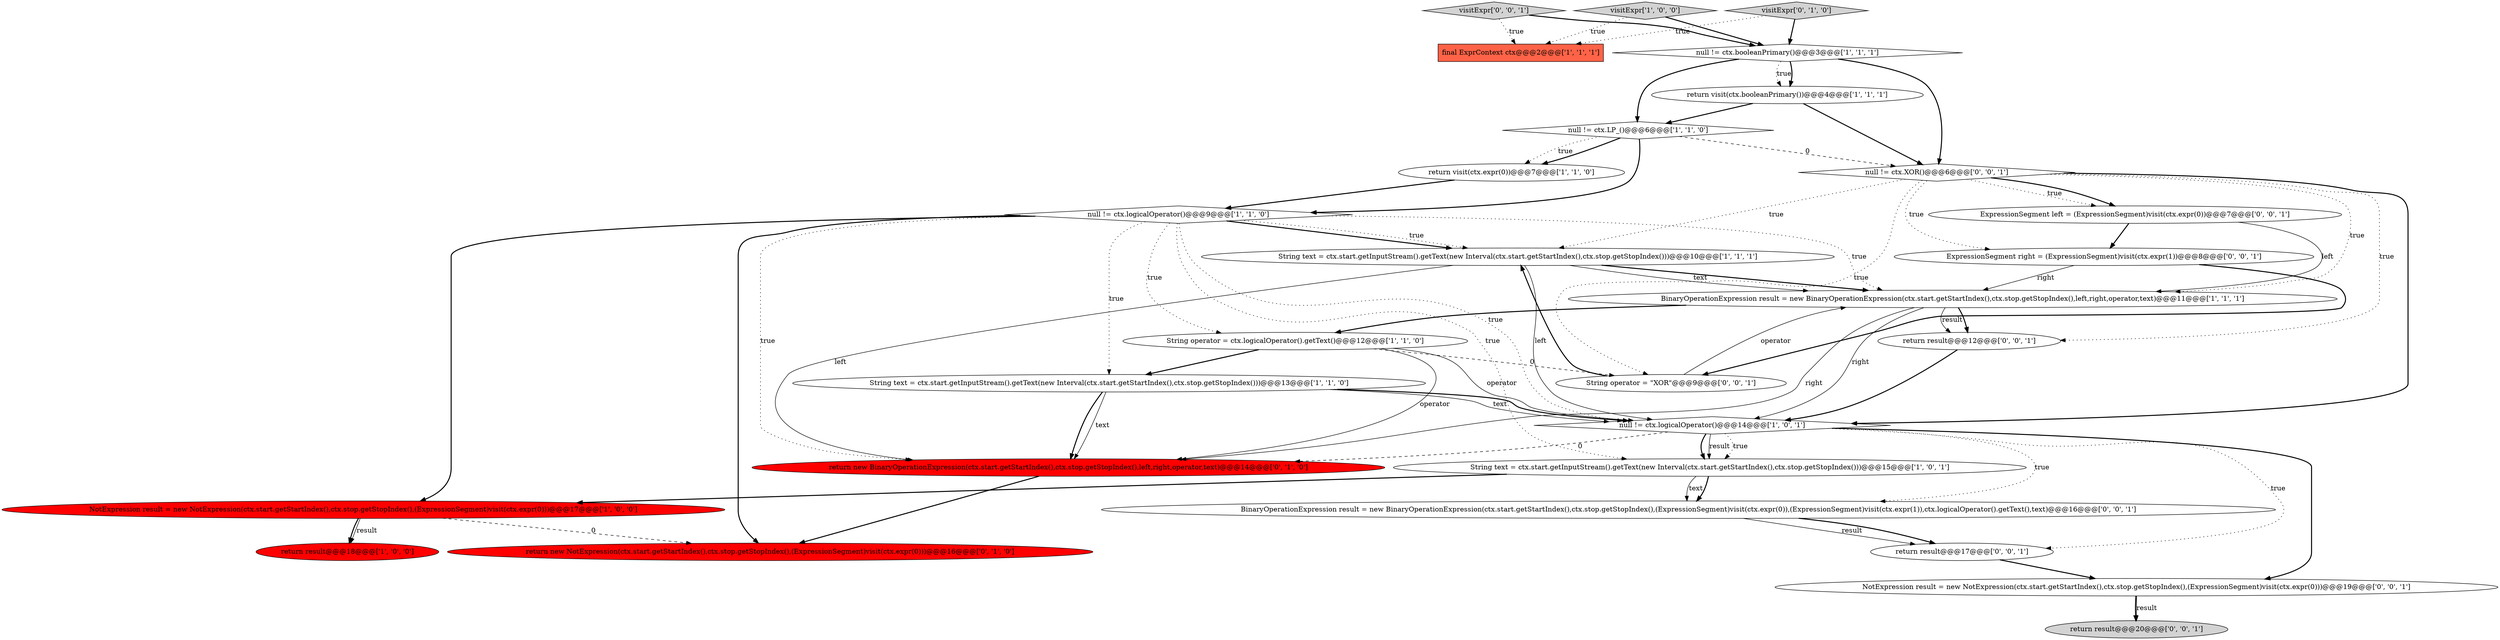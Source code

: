 digraph {
25 [style = filled, label = "BinaryOperationExpression result = new BinaryOperationExpression(ctx.start.getStartIndex(),ctx.stop.getStopIndex(),(ExpressionSegment)visit(ctx.expr(0)),(ExpressionSegment)visit(ctx.expr(1)),ctx.logicalOperator().getText(),text)@@@16@@@['0', '0', '1']", fillcolor = white, shape = ellipse image = "AAA0AAABBB3BBB"];
18 [style = filled, label = "null != ctx.XOR()@@@6@@@['0', '0', '1']", fillcolor = white, shape = diamond image = "AAA0AAABBB3BBB"];
9 [style = filled, label = "String text = ctx.start.getInputStream().getText(new Interval(ctx.start.getStartIndex(),ctx.stop.getStopIndex()))@@@13@@@['1', '1', '0']", fillcolor = white, shape = ellipse image = "AAA0AAABBB1BBB"];
1 [style = filled, label = "return visit(ctx.expr(0))@@@7@@@['1', '1', '0']", fillcolor = white, shape = ellipse image = "AAA0AAABBB1BBB"];
3 [style = filled, label = "String text = ctx.start.getInputStream().getText(new Interval(ctx.start.getStartIndex(),ctx.stop.getStopIndex()))@@@10@@@['1', '1', '1']", fillcolor = white, shape = ellipse image = "AAA0AAABBB1BBB"];
0 [style = filled, label = "return visit(ctx.booleanPrimary())@@@4@@@['1', '1', '1']", fillcolor = white, shape = ellipse image = "AAA0AAABBB1BBB"];
20 [style = filled, label = "ExpressionSegment left = (ExpressionSegment)visit(ctx.expr(0))@@@7@@@['0', '0', '1']", fillcolor = white, shape = ellipse image = "AAA0AAABBB3BBB"];
24 [style = filled, label = "visitExpr['0', '0', '1']", fillcolor = lightgray, shape = diamond image = "AAA0AAABBB3BBB"];
13 [style = filled, label = "null != ctx.booleanPrimary()@@@3@@@['1', '1', '1']", fillcolor = white, shape = diamond image = "AAA0AAABBB1BBB"];
5 [style = filled, label = "null != ctx.LP_()@@@6@@@['1', '1', '0']", fillcolor = white, shape = diamond image = "AAA0AAABBB1BBB"];
27 [style = filled, label = "return result@@@20@@@['0', '0', '1']", fillcolor = lightgray, shape = ellipse image = "AAA0AAABBB3BBB"];
4 [style = filled, label = "NotExpression result = new NotExpression(ctx.start.getStartIndex(),ctx.stop.getStopIndex(),(ExpressionSegment)visit(ctx.expr(0)))@@@17@@@['1', '0', '0']", fillcolor = red, shape = ellipse image = "AAA1AAABBB1BBB"];
10 [style = filled, label = "return result@@@18@@@['1', '0', '0']", fillcolor = red, shape = ellipse image = "AAA1AAABBB1BBB"];
23 [style = filled, label = "ExpressionSegment right = (ExpressionSegment)visit(ctx.expr(1))@@@8@@@['0', '0', '1']", fillcolor = white, shape = ellipse image = "AAA0AAABBB3BBB"];
8 [style = filled, label = "null != ctx.logicalOperator()@@@9@@@['1', '1', '0']", fillcolor = white, shape = diamond image = "AAA0AAABBB1BBB"];
17 [style = filled, label = "visitExpr['0', '1', '0']", fillcolor = lightgray, shape = diamond image = "AAA0AAABBB2BBB"];
12 [style = filled, label = "null != ctx.logicalOperator()@@@14@@@['1', '0', '1']", fillcolor = white, shape = diamond image = "AAA0AAABBB1BBB"];
22 [style = filled, label = "String operator = \"XOR\"@@@9@@@['0', '0', '1']", fillcolor = white, shape = ellipse image = "AAA0AAABBB3BBB"];
6 [style = filled, label = "String operator = ctx.logicalOperator().getText()@@@12@@@['1', '1', '0']", fillcolor = white, shape = ellipse image = "AAA0AAABBB1BBB"];
16 [style = filled, label = "return new BinaryOperationExpression(ctx.start.getStartIndex(),ctx.stop.getStopIndex(),left,right,operator,text)@@@14@@@['0', '1', '0']", fillcolor = red, shape = ellipse image = "AAA1AAABBB2BBB"];
19 [style = filled, label = "return result@@@12@@@['0', '0', '1']", fillcolor = white, shape = ellipse image = "AAA0AAABBB3BBB"];
7 [style = filled, label = "BinaryOperationExpression result = new BinaryOperationExpression(ctx.start.getStartIndex(),ctx.stop.getStopIndex(),left,right,operator,text)@@@11@@@['1', '1', '1']", fillcolor = white, shape = ellipse image = "AAA0AAABBB1BBB"];
14 [style = filled, label = "visitExpr['1', '0', '0']", fillcolor = lightgray, shape = diamond image = "AAA0AAABBB1BBB"];
11 [style = filled, label = "final ExprContext ctx@@@2@@@['1', '1', '1']", fillcolor = tomato, shape = box image = "AAA0AAABBB1BBB"];
21 [style = filled, label = "NotExpression result = new NotExpression(ctx.start.getStartIndex(),ctx.stop.getStopIndex(),(ExpressionSegment)visit(ctx.expr(0)))@@@19@@@['0', '0', '1']", fillcolor = white, shape = ellipse image = "AAA0AAABBB3BBB"];
15 [style = filled, label = "return new NotExpression(ctx.start.getStartIndex(),ctx.stop.getStopIndex(),(ExpressionSegment)visit(ctx.expr(0)))@@@16@@@['0', '1', '0']", fillcolor = red, shape = ellipse image = "AAA1AAABBB2BBB"];
26 [style = filled, label = "return result@@@17@@@['0', '0', '1']", fillcolor = white, shape = ellipse image = "AAA0AAABBB3BBB"];
2 [style = filled, label = "String text = ctx.start.getInputStream().getText(new Interval(ctx.start.getStartIndex(),ctx.stop.getStopIndex()))@@@15@@@['1', '0', '1']", fillcolor = white, shape = ellipse image = "AAA0AAABBB1BBB"];
4->10 [style = bold, label=""];
16->15 [style = bold, label=""];
5->8 [style = bold, label=""];
6->12 [style = solid, label="operator"];
9->16 [style = solid, label="text"];
7->16 [style = solid, label="right"];
2->25 [style = solid, label="text"];
18->7 [style = dotted, label="true"];
1->8 [style = bold, label=""];
8->15 [style = bold, label=""];
19->12 [style = bold, label=""];
21->27 [style = bold, label=""];
12->16 [style = dashed, label="0"];
25->26 [style = solid, label="result"];
12->21 [style = bold, label=""];
8->2 [style = dotted, label="true"];
5->1 [style = dotted, label="true"];
8->3 [style = bold, label=""];
12->2 [style = dotted, label="true"];
18->19 [style = dotted, label="true"];
8->16 [style = dotted, label="true"];
18->12 [style = bold, label=""];
8->7 [style = dotted, label="true"];
18->20 [style = dotted, label="true"];
18->23 [style = dotted, label="true"];
23->7 [style = solid, label="right"];
5->18 [style = dashed, label="0"];
20->7 [style = solid, label="left"];
2->4 [style = bold, label=""];
4->10 [style = solid, label="result"];
8->3 [style = dotted, label="true"];
9->16 [style = bold, label=""];
9->12 [style = solid, label="text"];
6->22 [style = dashed, label="0"];
26->21 [style = bold, label=""];
12->26 [style = dotted, label="true"];
22->3 [style = bold, label=""];
24->11 [style = dotted, label="true"];
5->1 [style = bold, label=""];
18->20 [style = bold, label=""];
12->2 [style = bold, label=""];
12->2 [style = solid, label="result"];
21->27 [style = solid, label="result"];
23->22 [style = bold, label=""];
8->6 [style = dotted, label="true"];
8->12 [style = dotted, label="true"];
20->23 [style = bold, label=""];
3->7 [style = bold, label=""];
22->7 [style = solid, label="operator"];
13->0 [style = dotted, label="true"];
7->19 [style = solid, label="result"];
4->15 [style = dashed, label="0"];
3->16 [style = solid, label="left"];
18->3 [style = dotted, label="true"];
7->6 [style = bold, label=""];
25->26 [style = bold, label=""];
3->12 [style = solid, label="left"];
13->5 [style = bold, label=""];
14->11 [style = dotted, label="true"];
0->18 [style = bold, label=""];
17->13 [style = bold, label=""];
9->12 [style = bold, label=""];
8->9 [style = dotted, label="true"];
8->4 [style = bold, label=""];
14->13 [style = bold, label=""];
6->9 [style = bold, label=""];
2->25 [style = bold, label=""];
7->19 [style = bold, label=""];
3->7 [style = solid, label="text"];
12->25 [style = dotted, label="true"];
6->16 [style = solid, label="operator"];
7->12 [style = solid, label="right"];
0->5 [style = bold, label=""];
13->18 [style = bold, label=""];
13->0 [style = bold, label=""];
24->13 [style = bold, label=""];
17->11 [style = dotted, label="true"];
18->22 [style = dotted, label="true"];
}
